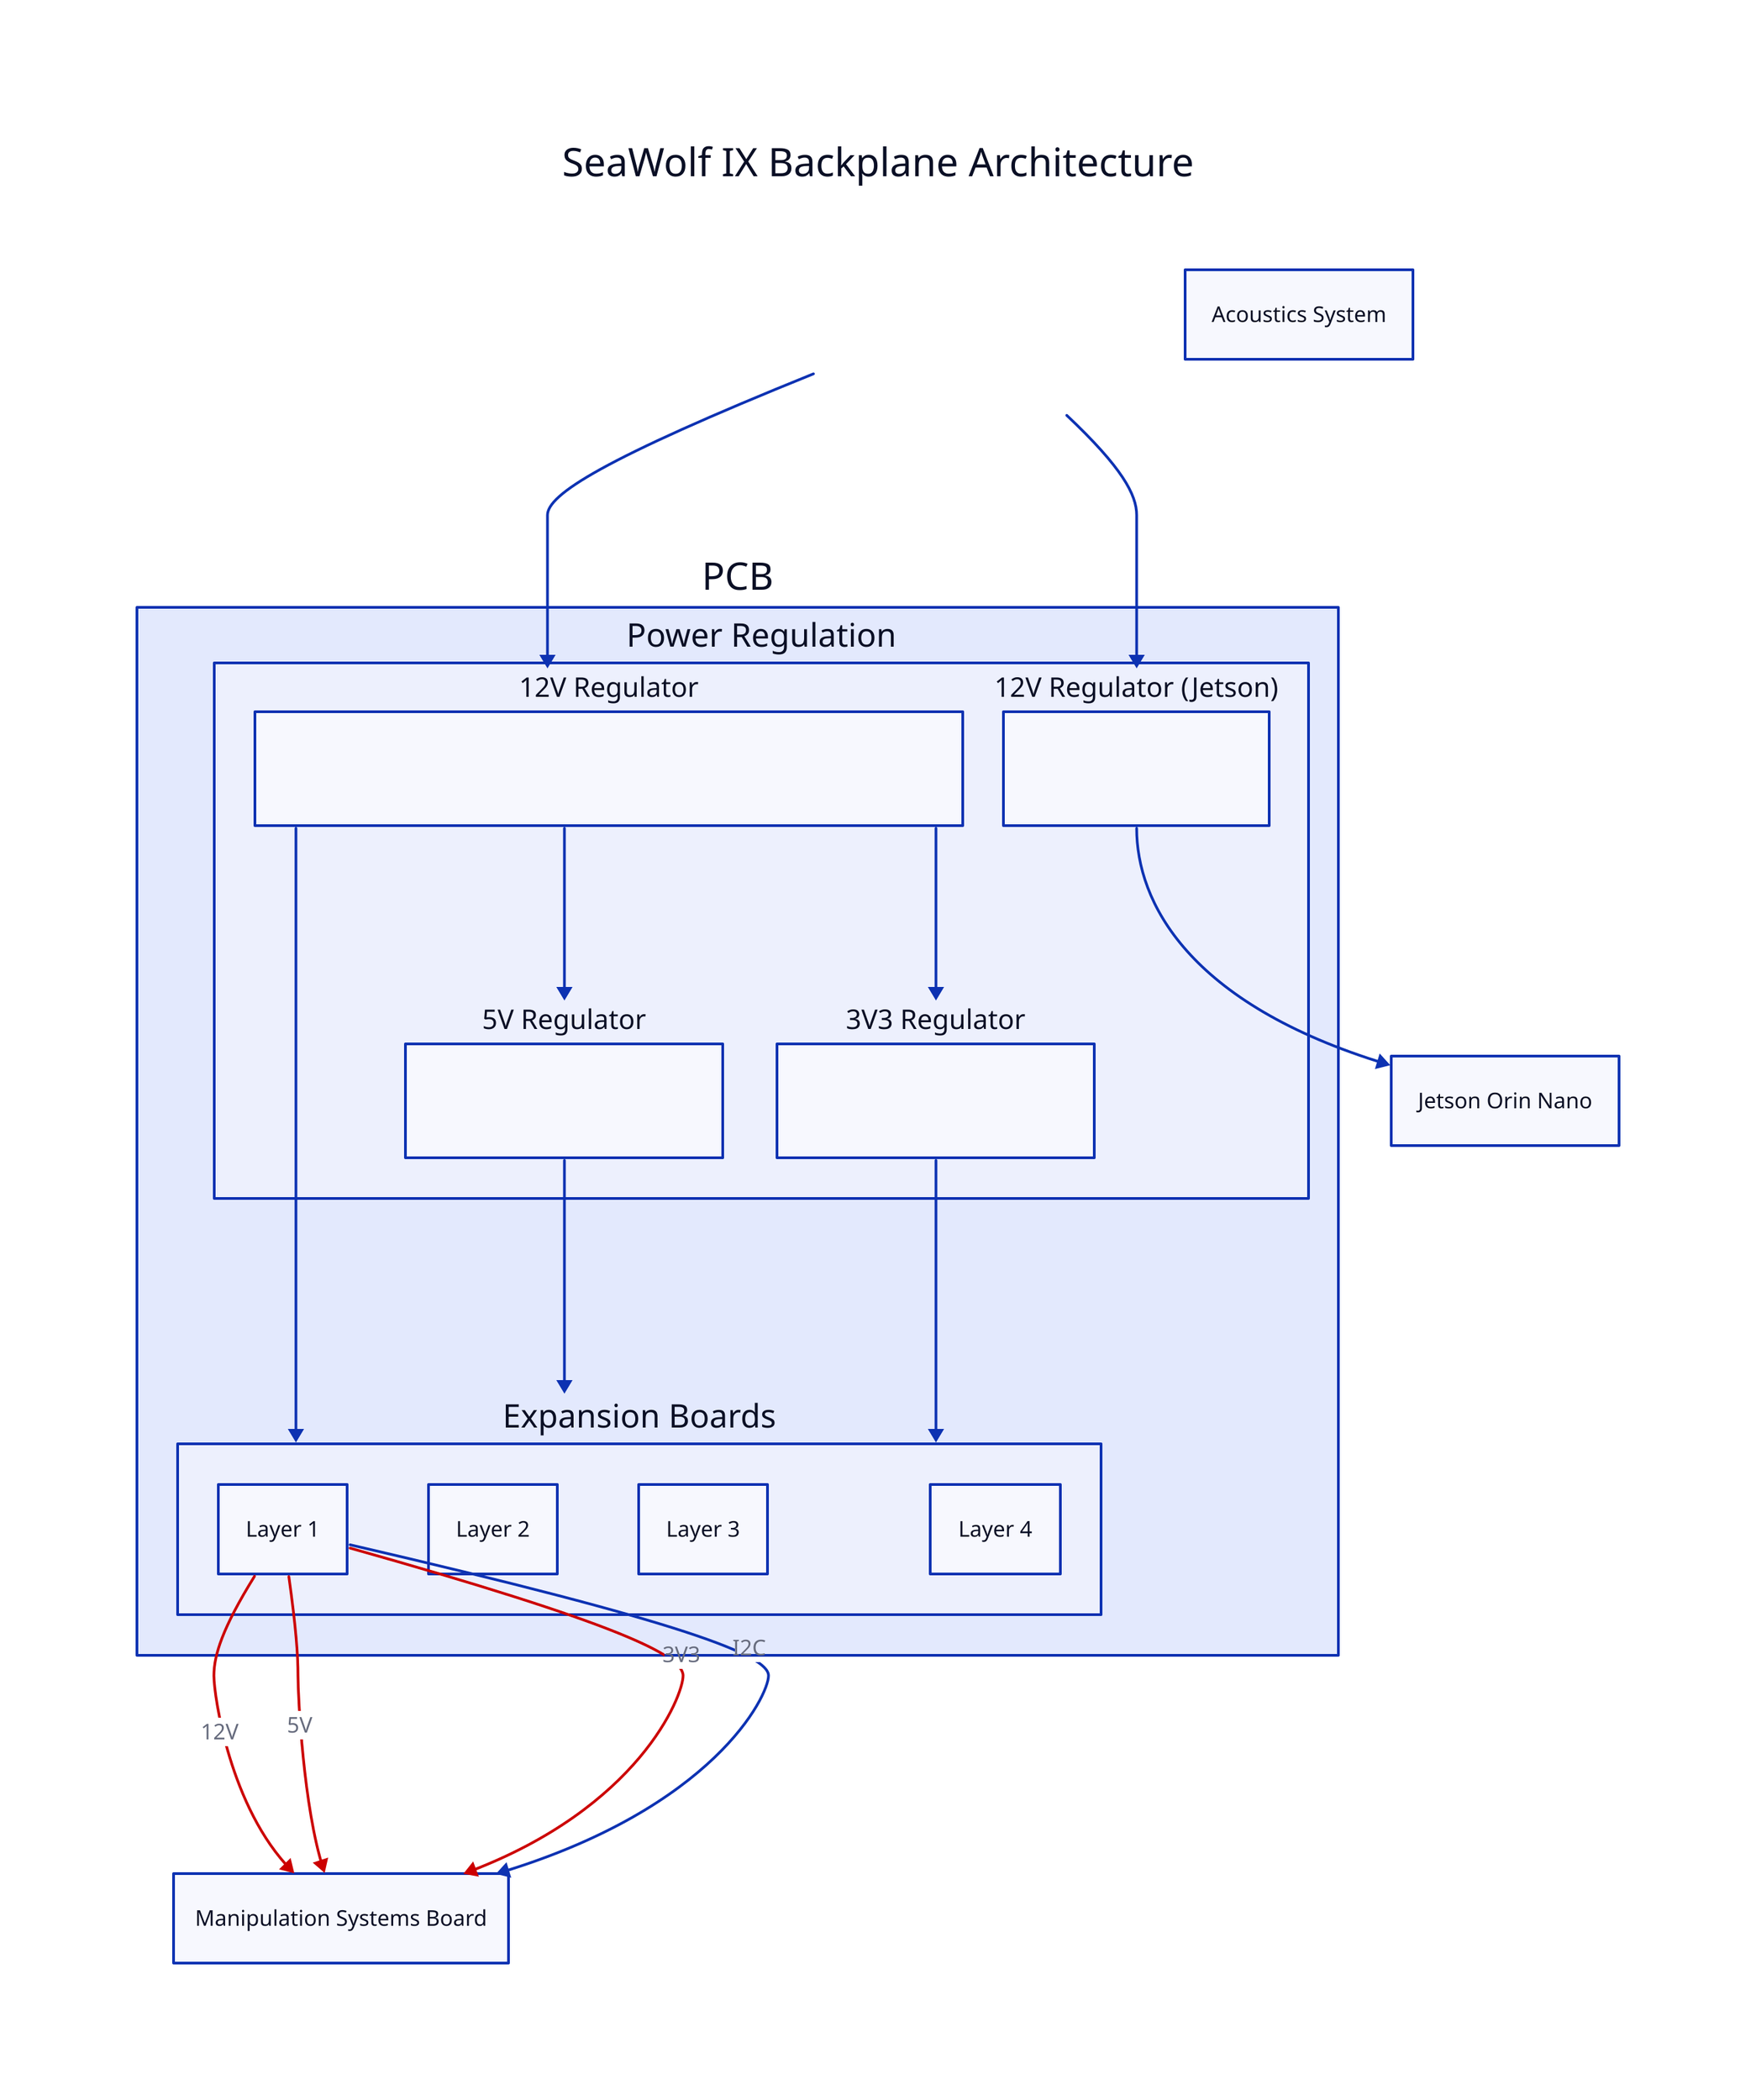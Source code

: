 classes: {
  PWR_12V: {style.stroke: "#c00"}
  PWR_5V: {style.stroke: "#c00"}
  PWR_3V3: {style.stroke: "#c00"}
  I2C
}

title: SeaWolf IX Backplane Architecture {
  near: top-center
  shape: text
  style: {
    font-size: 29
    bold: true
  }
}


battery: |`
  # System Battery
  - 4S LiPo
  - Nominal 14.8V
  - Range 12.8-16.8V
`|

backplane: PCB {
  regulators: Power Regulation {
    regJetson: 12V Regulator (Jetson) {
      description: |`
        - SEPIC topology
      `|
    }
    reg12v: 12V Regulator {
      description: |`
        - Buck/Boost Topology
      `|
    }
    reg5v: 5V Regulator {
      description: |`
        - Buck/Boost topology
      `|
    }
    reg3v3: 3V3 Regulator {
      description: |`
        - Buck/Boost topology
      `|
    }
  }
  ex: Expansion Boards{
    layer1: Layer 1
    layer2: Layer 2
    layer3: Layer 3
    layer4: Layer 4
  }
}

msb: Manipulation Systems Board
acoustics: Acoustics System

jetson: Jetson Orin Nano

battery -> backplane.regulators.reg12v
battery -> backplane.regulators.regJetson -> jetson

backplane.regulators.reg12v -> backplane.ex
backplane.regulators.reg12v -> backplane.regulators.reg5v
backplane.regulators.reg12v -> backplane.regulators.reg3v3

backplane.regulators.reg5v -> backplane.ex
backplane.regulators.reg3v3 -> backplane.ex

backplane.ex.layer1 -> msb: 12V {class: PWR_12V}
backplane.ex.layer1 -> msb: 5V  {class: PWR_5V}
backplane.ex.layer1 -> msb: 3V3 {class: PWR_3V3}
backplane.ex.layer1 -> msb: I2C
